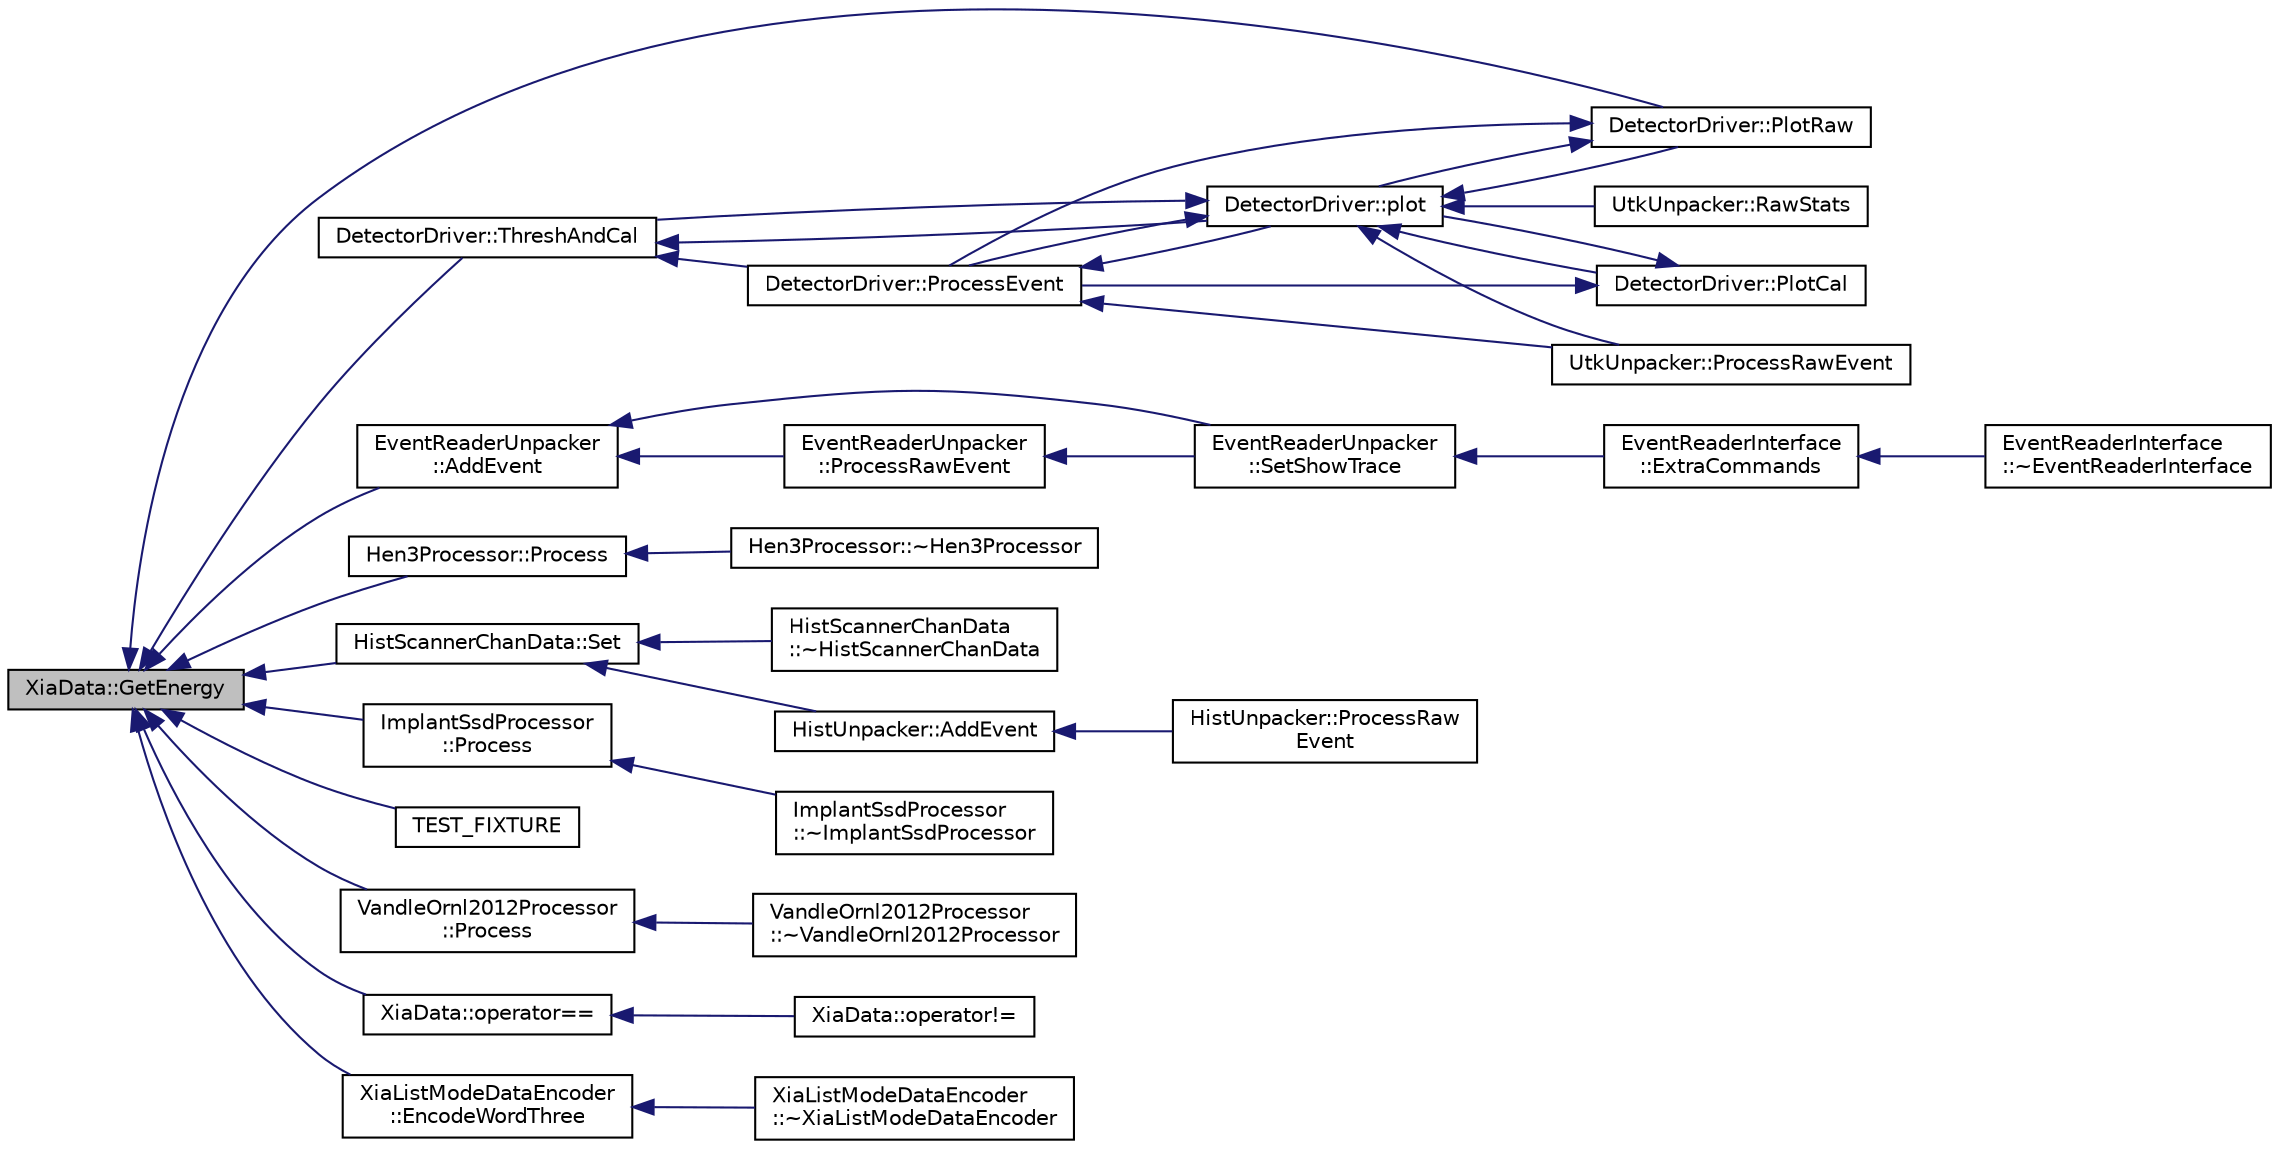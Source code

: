 digraph "XiaData::GetEnergy"
{
  edge [fontname="Helvetica",fontsize="10",labelfontname="Helvetica",labelfontsize="10"];
  node [fontname="Helvetica",fontsize="10",shape=record];
  rankdir="LR";
  Node1 [label="XiaData::GetEnergy",height=0.2,width=0.4,color="black", fillcolor="grey75", style="filled", fontcolor="black"];
  Node1 -> Node2 [dir="back",color="midnightblue",fontsize="10",style="solid",fontname="Helvetica"];
  Node2 [label="DetectorDriver::ThreshAndCal",height=0.2,width=0.4,color="black", fillcolor="white", style="filled",URL="$de/d91/class_detector_driver.html#a2ae4e98c641d49183631eceb40dc19bb",tooltip="Check threshold and calibrate each channel. Check the thresholds and calibrate the energy for each ch..."];
  Node2 -> Node3 [dir="back",color="midnightblue",fontsize="10",style="solid",fontname="Helvetica"];
  Node3 [label="DetectorDriver::ProcessEvent",height=0.2,width=0.4,color="black", fillcolor="white", style="filled",URL="$de/d91/class_detector_driver.html#a19c152206c95dfbc2a98ffd1d002165e",tooltip="Control of the event processing. "];
  Node3 -> Node4 [dir="back",color="midnightblue",fontsize="10",style="solid",fontname="Helvetica"];
  Node4 [label="DetectorDriver::plot",height=0.2,width=0.4,color="black", fillcolor="white", style="filled",URL="$de/d91/class_detector_driver.html#a3a556ab94a878e057dea8a081d0df55a",tooltip="Plots into histogram defined by dammId. "];
  Node4 -> Node3 [dir="back",color="midnightblue",fontsize="10",style="solid",fontname="Helvetica"];
  Node4 -> Node2 [dir="back",color="midnightblue",fontsize="10",style="solid",fontname="Helvetica"];
  Node4 -> Node5 [dir="back",color="midnightblue",fontsize="10",style="solid",fontname="Helvetica"];
  Node5 [label="DetectorDriver::PlotRaw",height=0.2,width=0.4,color="black", fillcolor="white", style="filled",URL="$de/d91/class_detector_driver.html#a7f2a28ba2a756e034e38630a5e258309"];
  Node5 -> Node3 [dir="back",color="midnightblue",fontsize="10",style="solid",fontname="Helvetica"];
  Node5 -> Node4 [dir="back",color="midnightblue",fontsize="10",style="solid",fontname="Helvetica"];
  Node4 -> Node6 [dir="back",color="midnightblue",fontsize="10",style="solid",fontname="Helvetica"];
  Node6 [label="DetectorDriver::PlotCal",height=0.2,width=0.4,color="black", fillcolor="white", style="filled",URL="$de/d91/class_detector_driver.html#ad966b8fe4330bb0cf117422b9bd08f40"];
  Node6 -> Node3 [dir="back",color="midnightblue",fontsize="10",style="solid",fontname="Helvetica"];
  Node6 -> Node4 [dir="back",color="midnightblue",fontsize="10",style="solid",fontname="Helvetica"];
  Node4 -> Node7 [dir="back",color="midnightblue",fontsize="10",style="solid",fontname="Helvetica"];
  Node7 [label="UtkUnpacker::ProcessRawEvent",height=0.2,width=0.4,color="black", fillcolor="white", style="filled",URL="$d4/d48/class_utk_unpacker.html#a09c96dd753088977aa1f458f7c07d24b",tooltip="Process all events in the event list. "];
  Node4 -> Node8 [dir="back",color="midnightblue",fontsize="10",style="solid",fontname="Helvetica"];
  Node8 [label="UtkUnpacker::RawStats",height=0.2,width=0.4,color="black", fillcolor="white", style="filled",URL="$d4/d48/class_utk_unpacker.html#a61ba5974ee476d5c3ab316b5b6759204",tooltip="Add an event to generic statistics output. "];
  Node3 -> Node7 [dir="back",color="midnightblue",fontsize="10",style="solid",fontname="Helvetica"];
  Node2 -> Node4 [dir="back",color="midnightblue",fontsize="10",style="solid",fontname="Helvetica"];
  Node1 -> Node5 [dir="back",color="midnightblue",fontsize="10",style="solid",fontname="Helvetica"];
  Node1 -> Node9 [dir="back",color="midnightblue",fontsize="10",style="solid",fontname="Helvetica"];
  Node9 [label="EventReaderUnpacker\l::AddEvent",height=0.2,width=0.4,color="black", fillcolor="white", style="filled",URL="$d5/da6/class_event_reader_unpacker.html#af48d90005d811fd86e70ff0660b7fe4b"];
  Node9 -> Node10 [dir="back",color="midnightblue",fontsize="10",style="solid",fontname="Helvetica"];
  Node10 [label="EventReaderUnpacker\l::ProcessRawEvent",height=0.2,width=0.4,color="black", fillcolor="white", style="filled",URL="$d5/da6/class_event_reader_unpacker.html#a32b44b49d71c4f790512bd2abe8b7cbc"];
  Node10 -> Node11 [dir="back",color="midnightblue",fontsize="10",style="solid",fontname="Helvetica"];
  Node11 [label="EventReaderUnpacker\l::SetShowTrace",height=0.2,width=0.4,color="black", fillcolor="white", style="filled",URL="$d5/da6/class_event_reader_unpacker.html#adb8a1bcd8677101a233eb7301285c7df"];
  Node11 -> Node12 [dir="back",color="midnightblue",fontsize="10",style="solid",fontname="Helvetica"];
  Node12 [label="EventReaderInterface\l::ExtraCommands",height=0.2,width=0.4,color="black", fillcolor="white", style="filled",URL="$d5/de6/class_event_reader_interface.html#ac4aec11e30c0a01fbb0b87753b70ede2"];
  Node12 -> Node13 [dir="back",color="midnightblue",fontsize="10",style="solid",fontname="Helvetica"];
  Node13 [label="EventReaderInterface\l::~EventReaderInterface",height=0.2,width=0.4,color="black", fillcolor="white", style="filled",URL="$d5/de6/class_event_reader_interface.html#a566183e30124c460ac143ac22f0a9ac5",tooltip="Destructor. "];
  Node9 -> Node11 [dir="back",color="midnightblue",fontsize="10",style="solid",fontname="Helvetica"];
  Node1 -> Node14 [dir="back",color="midnightblue",fontsize="10",style="solid",fontname="Helvetica"];
  Node14 [label="Hen3Processor::Process",height=0.2,width=0.4,color="black", fillcolor="white", style="filled",URL="$d6/d4e/class_hen3_processor.html#a12510344f12aa28fb4de00c28569995f"];
  Node14 -> Node15 [dir="back",color="midnightblue",fontsize="10",style="solid",fontname="Helvetica"];
  Node15 [label="Hen3Processor::~Hen3Processor",height=0.2,width=0.4,color="black", fillcolor="white", style="filled",URL="$d6/d4e/class_hen3_processor.html#a8ed35806e6801f6c8f1eb402525e2834"];
  Node1 -> Node16 [dir="back",color="midnightblue",fontsize="10",style="solid",fontname="Helvetica"];
  Node16 [label="HistScannerChanData::Set",height=0.2,width=0.4,color="black", fillcolor="white", style="filled",URL="$d0/d48/class_hist_scanner_chan_data.html#a54d9449f072b091c776adafbce18c5a0"];
  Node16 -> Node17 [dir="back",color="midnightblue",fontsize="10",style="solid",fontname="Helvetica"];
  Node17 [label="HistScannerChanData\l::~HistScannerChanData",height=0.2,width=0.4,color="black", fillcolor="white", style="filled",URL="$d0/d48/class_hist_scanner_chan_data.html#a82d5d06223b575c99b8c1ccf4a39a08d"];
  Node16 -> Node18 [dir="back",color="midnightblue",fontsize="10",style="solid",fontname="Helvetica"];
  Node18 [label="HistUnpacker::AddEvent",height=0.2,width=0.4,color="black", fillcolor="white", style="filled",URL="$d0/d4f/class_hist_unpacker.html#a9fe1102664592a667957f73feb98b0bf",tooltip="Create a HistScannerChanData from the provided XiaData. "];
  Node18 -> Node19 [dir="back",color="midnightblue",fontsize="10",style="solid",fontname="Helvetica"];
  Node19 [label="HistUnpacker::ProcessRaw\lEvent",height=0.2,width=0.4,color="black", fillcolor="white", style="filled",URL="$d0/d4f/class_hist_unpacker.html#aff13db53afd16e00d86681802171768e"];
  Node1 -> Node20 [dir="back",color="midnightblue",fontsize="10",style="solid",fontname="Helvetica"];
  Node20 [label="ImplantSsdProcessor\l::Process",height=0.2,width=0.4,color="black", fillcolor="white", style="filled",URL="$df/df5/class_implant_ssd_processor.html#a4633fc3b34a8e8915713dd8e1ba5666a"];
  Node20 -> Node21 [dir="back",color="midnightblue",fontsize="10",style="solid",fontname="Helvetica"];
  Node21 [label="ImplantSsdProcessor\l::~ImplantSsdProcessor",height=0.2,width=0.4,color="black", fillcolor="white", style="filled",URL="$df/df5/class_implant_ssd_processor.html#a057e44029967a209fc626811e2ba4412"];
  Node1 -> Node22 [dir="back",color="midnightblue",fontsize="10",style="solid",fontname="Helvetica"];
  Node22 [label="TEST_FIXTURE",height=0.2,width=0.4,color="black", fillcolor="white", style="filled",URL="$da/df0/unittest-_xia_list_mode_data_decoder_8cpp.html#a5dcb5a646f8b14ed9eb1fb70e145ccf4"];
  Node1 -> Node23 [dir="back",color="midnightblue",fontsize="10",style="solid",fontname="Helvetica"];
  Node23 [label="VandleOrnl2012Processor\l::Process",height=0.2,width=0.4,color="black", fillcolor="white", style="filled",URL="$d1/dd7/class_vandle_ornl2012_processor.html#a05b7477fad0d6614e01ca86cb9cff0bf"];
  Node23 -> Node24 [dir="back",color="midnightblue",fontsize="10",style="solid",fontname="Helvetica"];
  Node24 [label="VandleOrnl2012Processor\l::~VandleOrnl2012Processor",height=0.2,width=0.4,color="black", fillcolor="white", style="filled",URL="$d1/dd7/class_vandle_ornl2012_processor.html#a394c47ec126f1be6ca5ef7dc5ce305d1"];
  Node1 -> Node25 [dir="back",color="midnightblue",fontsize="10",style="solid",fontname="Helvetica"];
  Node25 [label="XiaData::operator==",height=0.2,width=0.4,color="black", fillcolor="white", style="filled",URL="$d2/ddd/class_xia_data.html#a396219ec180ae84da5abaeb3e3f66357",tooltip="Equality operator that compares checks if we have the same channel (i.e. the ID and Time are identica..."];
  Node25 -> Node26 [dir="back",color="midnightblue",fontsize="10",style="solid",fontname="Helvetica"];
  Node26 [label="XiaData::operator!=",height=0.2,width=0.4,color="black", fillcolor="white", style="filled",URL="$d2/ddd/class_xia_data.html#a4c19b3f33b1b30e40958f21e52b2579d",tooltip="The conjugate of the equality operator. "];
  Node1 -> Node27 [dir="back",color="midnightblue",fontsize="10",style="solid",fontname="Helvetica"];
  Node27 [label="XiaListModeDataEncoder\l::EncodeWordThree",height=0.2,width=0.4,color="black", fillcolor="white", style="filled",URL="$df/d1a/class_xia_list_mode_data_encoder.html#af47f8f760f77ec4c94024a7681c25574"];
  Node27 -> Node28 [dir="back",color="midnightblue",fontsize="10",style="solid",fontname="Helvetica"];
  Node28 [label="XiaListModeDataEncoder\l::~XiaListModeDataEncoder",height=0.2,width=0.4,color="black", fillcolor="white", style="filled",URL="$df/d1a/class_xia_list_mode_data_encoder.html#a122e039afbbef6a4ed4258544ec46a18",tooltip="Default destructor. "];
}
